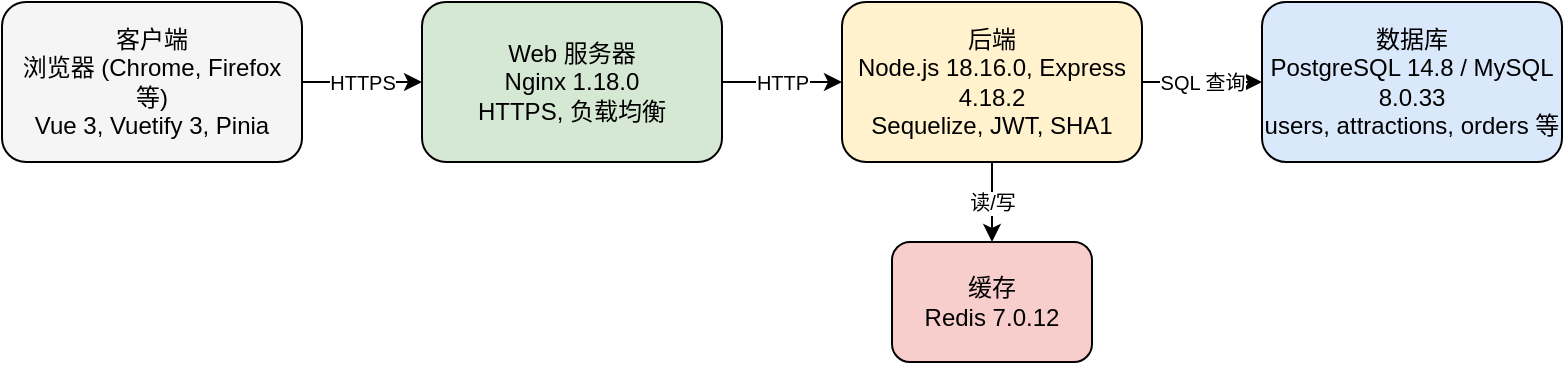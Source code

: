 <mxfile version="27.0.6">
  <diagram id="moetrip-architecture" name="MoeTrip Architecture">
    <mxGraphModel dx="1554" dy="935" grid="1" gridSize="10" guides="1" tooltips="1" connect="1" arrows="1" fold="1" page="1" pageScale="1" pageWidth="850" pageHeight="1100" math="0" shadow="0">
      <root>
        <mxCell id="0" />
        <mxCell id="1" parent="0" />
        <mxCell id="client" value="客户端&lt;br&gt;浏览器 (Chrome, Firefox 等)&lt;br&gt;Vue 3, Vuetify 3, Pinia" style="rounded=1;whiteSpace=wrap;html=1;fillColor=#f5f5f5;strokeColor=#000000;fontSize=12;" parent="1" vertex="1">
          <mxGeometry x="40" y="200" width="150" height="80" as="geometry" />
        </mxCell>
        <mxCell id="nginx" value="Web 服务器&lt;br&gt;Nginx 1.18.0&lt;br&gt;HTTPS, 负载均衡" style="rounded=1;whiteSpace=wrap;html=1;fillColor=#d5e8d4;strokeColor=#000000;fontSize=12;" parent="1" vertex="1">
          <mxGeometry x="250" y="200" width="150" height="80" as="geometry" />
        </mxCell>
        <mxCell id="backend" value="后端&lt;br&gt;Node.js 18.16.0, Express 4.18.2&lt;br&gt;Sequelize, JWT, SHA1" style="rounded=1;whiteSpace=wrap;html=1;fillColor=#fff2cc;strokeColor=#000000;fontSize=12;" parent="1" vertex="1">
          <mxGeometry x="460" y="200" width="150" height="80" as="geometry" />
        </mxCell>
        <mxCell id="redis" value="缓存&lt;br&gt;Redis 7.0.12" style="rounded=1;whiteSpace=wrap;html=1;fillColor=#f8cecc;strokeColor=#000000;fontSize=12;" parent="1" vertex="1">
          <mxGeometry x="485" y="320" width="100" height="60" as="geometry" />
        </mxCell>
        <mxCell id="db" value="数据库&lt;br&gt;PostgreSQL 14.8 / MySQL 8.0.33&lt;br&gt;users, attractions, orders 等" style="rounded=1;whiteSpace=wrap;html=1;fillColor=#dae8fc;strokeColor=#000000;fontSize=12;" parent="1" vertex="1">
          <mxGeometry x="670" y="200" width="150" height="80" as="geometry" />
        </mxCell>
        <mxCell id="client-nginx" value="HTTPS" style="edgeStyle=orthogonalEdgeStyle;rounded=0;html=1;jettySize=auto;orthogonalLoop=1;fontSize=10;" parent="1" source="client" target="nginx" edge="1">
          <mxGeometry relative="1" as="geometry" />
        </mxCell>
        <mxCell id="nginx-backend" value="HTTP" style="edgeStyle=orthogonalEdgeStyle;rounded=0;html=1;jettySize=auto;orthogonalLoop=1;fontSize=10;" parent="1" source="nginx" target="backend" edge="1">
          <mxGeometry relative="1" as="geometry" />
        </mxCell>
        <mxCell id="backend-redis" value="读/写" style="edgeStyle=orthogonalEdgeStyle;rounded=0;html=1;jettySize=auto;orthogonalLoop=1;fontSize=10;" parent="1" source="backend" target="redis" edge="1">
          <mxGeometry relative="1" as="geometry" />
        </mxCell>
        <mxCell id="backend-db" value="SQL 查询" style="edgeStyle=orthogonalEdgeStyle;rounded=0;html=1;jettySize=auto;orthogonalLoop=1;fontSize=10;" parent="1" source="backend" target="db" edge="1">
          <mxGeometry relative="1" as="geometry" />
        </mxCell>
      </root>
    </mxGraphModel>
  </diagram>
</mxfile>
